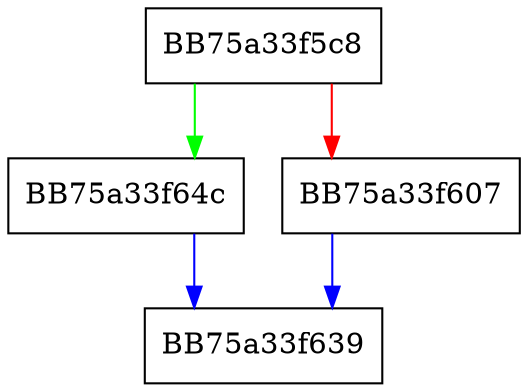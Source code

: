 digraph mmap_virtualquery {
  node [shape="box"];
  graph [splines=ortho];
  BB75a33f5c8 -> BB75a33f64c [color="green"];
  BB75a33f5c8 -> BB75a33f607 [color="red"];
  BB75a33f607 -> BB75a33f639 [color="blue"];
  BB75a33f64c -> BB75a33f639 [color="blue"];
}